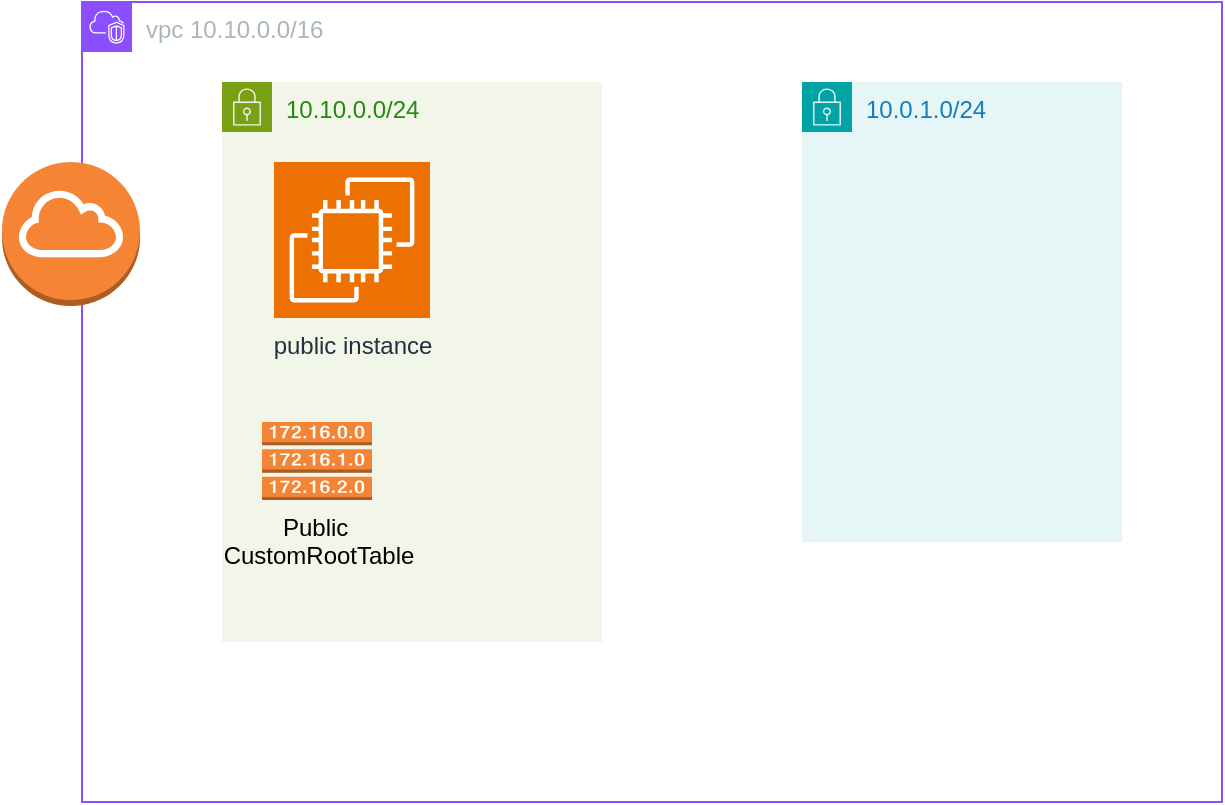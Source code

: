 <mxfile version="24.7.13">
  <diagram name="Página-1" id="WkB4ZzyLB4Vka_nld_Qx">
    <mxGraphModel dx="1050" dy="530" grid="1" gridSize="10" guides="1" tooltips="1" connect="1" arrows="1" fold="1" page="1" pageScale="1" pageWidth="827" pageHeight="1169" math="0" shadow="0">
      <root>
        <mxCell id="0" />
        <mxCell id="1" parent="0" />
        <mxCell id="J7yDcWX9sKHdTTUV67OQ-1" value="vpc 10.10.0.0/16&lt;div&gt;&lt;br&gt;&lt;/div&gt;" style="points=[[0,0],[0.25,0],[0.5,0],[0.75,0],[1,0],[1,0.25],[1,0.5],[1,0.75],[1,1],[0.75,1],[0.5,1],[0.25,1],[0,1],[0,0.75],[0,0.5],[0,0.25]];outlineConnect=0;gradientColor=none;html=1;whiteSpace=wrap;fontSize=12;fontStyle=0;container=1;pointerEvents=0;collapsible=0;recursiveResize=0;shape=mxgraph.aws4.group;grIcon=mxgraph.aws4.group_vpc2;strokeColor=#8C4FFF;fillColor=none;verticalAlign=top;align=left;spacingLeft=30;fontColor=#AAB7B8;dashed=0;" parent="1" vertex="1">
          <mxGeometry x="140" y="70" width="570" height="400" as="geometry" />
        </mxCell>
        <mxCell id="J7yDcWX9sKHdTTUV67OQ-4" value="10.0.1.0/24" style="points=[[0,0],[0.25,0],[0.5,0],[0.75,0],[1,0],[1,0.25],[1,0.5],[1,0.75],[1,1],[0.75,1],[0.5,1],[0.25,1],[0,1],[0,0.75],[0,0.5],[0,0.25]];outlineConnect=0;gradientColor=none;html=1;whiteSpace=wrap;fontSize=12;fontStyle=0;container=1;pointerEvents=0;collapsible=0;recursiveResize=0;shape=mxgraph.aws4.group;grIcon=mxgraph.aws4.group_security_group;grStroke=0;strokeColor=#00A4A6;fillColor=#E6F6F7;verticalAlign=top;align=left;spacingLeft=30;fontColor=#147EBA;dashed=0;" parent="J7yDcWX9sKHdTTUV67OQ-1" vertex="1">
          <mxGeometry x="360" y="40" width="160" height="230" as="geometry" />
        </mxCell>
        <mxCell id="J7yDcWX9sKHdTTUV67OQ-5" value="10.10.0.0/24" style="points=[[0,0],[0.25,0],[0.5,0],[0.75,0],[1,0],[1,0.25],[1,0.5],[1,0.75],[1,1],[0.75,1],[0.5,1],[0.25,1],[0,1],[0,0.75],[0,0.5],[0,0.25]];outlineConnect=0;gradientColor=none;html=1;whiteSpace=wrap;fontSize=12;fontStyle=0;container=1;pointerEvents=0;collapsible=0;recursiveResize=0;shape=mxgraph.aws4.group;grIcon=mxgraph.aws4.group_security_group;grStroke=0;strokeColor=#7AA116;fillColor=#F2F6E8;verticalAlign=top;align=left;spacingLeft=30;fontColor=#248814;dashed=0;" parent="J7yDcWX9sKHdTTUV67OQ-1" vertex="1">
          <mxGeometry x="70" y="40" width="190" height="280" as="geometry" />
        </mxCell>
        <mxCell id="J7yDcWX9sKHdTTUV67OQ-6" value="public instance" style="sketch=0;points=[[0,0,0],[0.25,0,0],[0.5,0,0],[0.75,0,0],[1,0,0],[0,1,0],[0.25,1,0],[0.5,1,0],[0.75,1,0],[1,1,0],[0,0.25,0],[0,0.5,0],[0,0.75,0],[1,0.25,0],[1,0.5,0],[1,0.75,0]];outlineConnect=0;fontColor=#232F3E;fillColor=#ED7100;strokeColor=#ffffff;dashed=0;verticalLabelPosition=bottom;verticalAlign=top;align=center;html=1;fontSize=12;fontStyle=0;aspect=fixed;shape=mxgraph.aws4.resourceIcon;resIcon=mxgraph.aws4.ec2;" parent="J7yDcWX9sKHdTTUV67OQ-5" vertex="1">
          <mxGeometry x="26" y="40" width="78" height="78" as="geometry" />
        </mxCell>
        <mxCell id="rV9oZtho7sBeko0ySMrD-2" value="Public&amp;nbsp;&lt;div&gt;CustomRootTable&lt;/div&gt;" style="outlineConnect=0;dashed=0;verticalLabelPosition=bottom;verticalAlign=top;align=center;html=1;shape=mxgraph.aws3.route_table;fillColor=#F58536;gradientColor=none;" parent="J7yDcWX9sKHdTTUV67OQ-5" vertex="1">
          <mxGeometry x="20" y="170" width="55" height="39" as="geometry" />
        </mxCell>
        <mxCell id="rV9oZtho7sBeko0ySMrD-1" value="" style="outlineConnect=0;dashed=0;verticalLabelPosition=bottom;verticalAlign=top;align=center;html=1;shape=mxgraph.aws3.internet_gateway;fillColor=#F58534;gradientColor=none;" parent="J7yDcWX9sKHdTTUV67OQ-1" vertex="1">
          <mxGeometry x="-40" y="80" width="69" height="72" as="geometry" />
        </mxCell>
      </root>
    </mxGraphModel>
  </diagram>
</mxfile>

